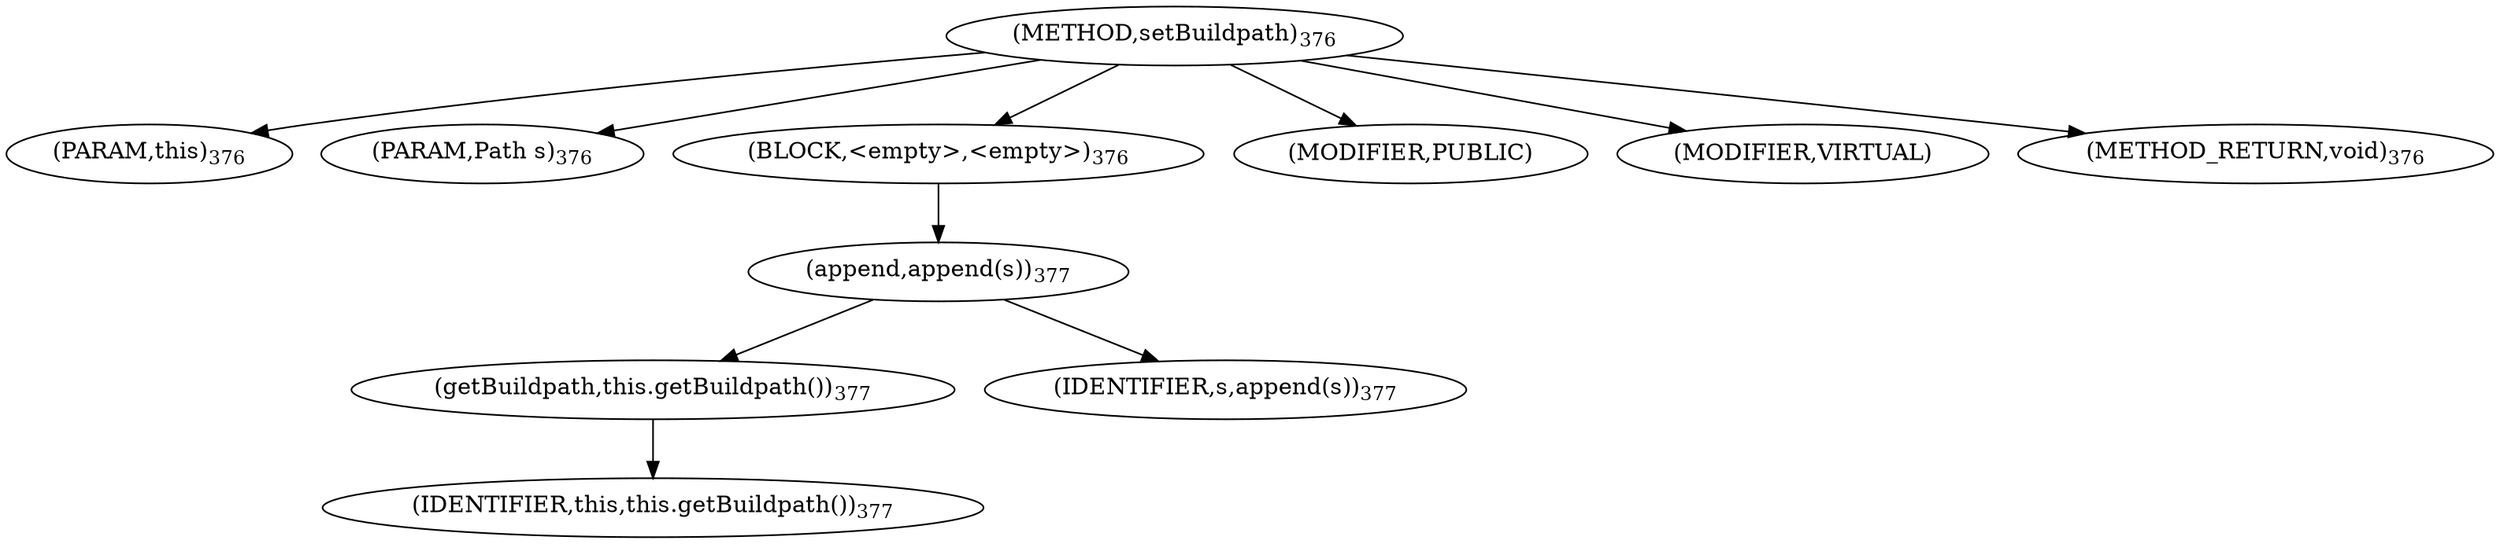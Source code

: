 digraph "setBuildpath" {  
"551" [label = <(METHOD,setBuildpath)<SUB>376</SUB>> ]
"40" [label = <(PARAM,this)<SUB>376</SUB>> ]
"552" [label = <(PARAM,Path s)<SUB>376</SUB>> ]
"553" [label = <(BLOCK,&lt;empty&gt;,&lt;empty&gt;)<SUB>376</SUB>> ]
"554" [label = <(append,append(s))<SUB>377</SUB>> ]
"555" [label = <(getBuildpath,this.getBuildpath())<SUB>377</SUB>> ]
"39" [label = <(IDENTIFIER,this,this.getBuildpath())<SUB>377</SUB>> ]
"556" [label = <(IDENTIFIER,s,append(s))<SUB>377</SUB>> ]
"557" [label = <(MODIFIER,PUBLIC)> ]
"558" [label = <(MODIFIER,VIRTUAL)> ]
"559" [label = <(METHOD_RETURN,void)<SUB>376</SUB>> ]
  "551" -> "40" 
  "551" -> "552" 
  "551" -> "553" 
  "551" -> "557" 
  "551" -> "558" 
  "551" -> "559" 
  "553" -> "554" 
  "554" -> "555" 
  "554" -> "556" 
  "555" -> "39" 
}
